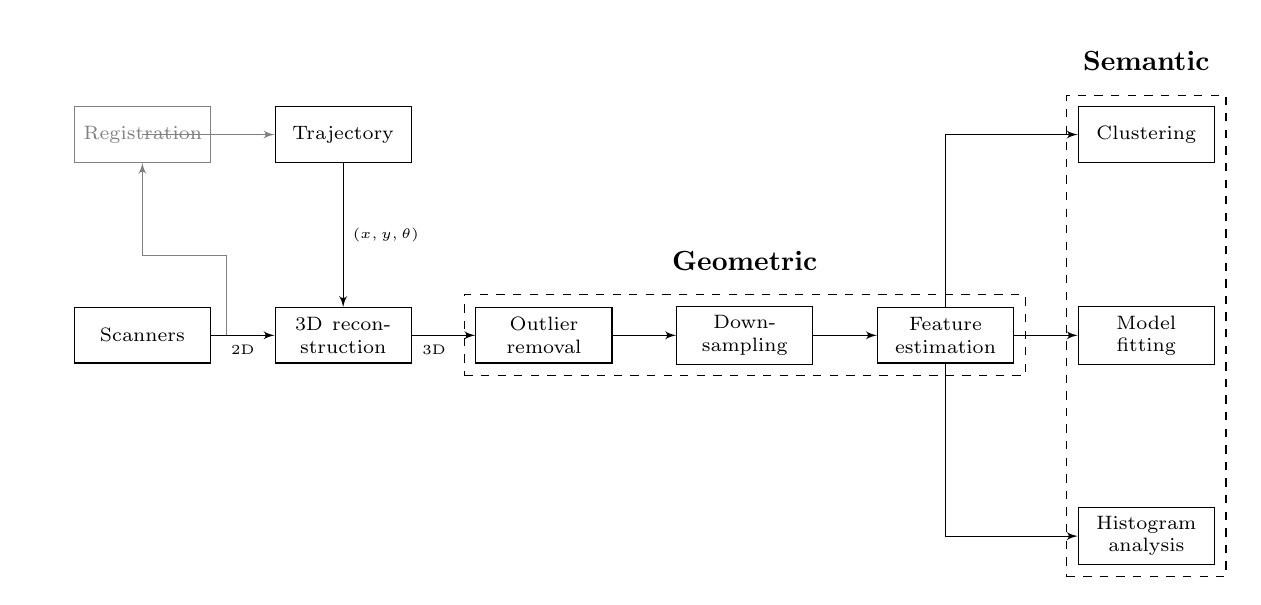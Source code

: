 % Define block styles
\tikzstyle{decision} = [diamond, draw, text width=3em, text badly centered, node distance=1.75cm, inner sep=0pt,execute at begin node=\tiny]
\tikzstyle{block} = [rectangle, draw, text width=4.25em, text centered, minimum height=2em, execute at begin node=\scriptsize]
\tikzstyle{line} = [draw, -latex',execute at begin node=\tiny]
\tikzstyle{cloud} = [draw, ellipse,fill=red!20, node distance=1.75cm, minimum height=1.5em]
%\tikzstyle{decision} = [diamond, draw, fill=blue!20, text width=4.5em, text badly centered, node distance=3cm, inner sep=0pt]
%\tikzstyle{block} = [rectangle, draw, fill=blue!20, text width=5em, text centered, rounded corners, minimum height=4em]
%\tikzstyle{line} = [draw, -latex']
%\tikzstyle{cloud} = [draw, ellipse,fill=red!20, node distance=3cm, minimum height=2em]

\tikzstyle{parallel} =  [draw,trapezium,trapezium left angle=70,trapezium right angle=-70,minimum height=4em]


\begin{tikzpicture}[node distance = 2.55cm, auto]
    % Place nodes
    \node [block] (pcAcq) {Scanners};
    \node [block, right of=pcAcq] (pCloud) {3D reconstruction};
    \node [block, above of=pCloud] (traj) {Trajectory};
    \node [block, right of=pCloud] (preProc) {Outlier removal};
    \node [block, right of=preProc] (pcDownsamp) {Down-sampling};
    \node [block, right of=pcDownsamp] (featEst) {Feature estimation};
    \node [block, right of=featEst] (modelFit) {Model fitting};
    \node [block, above of=modelFit] (clust) {Clustering};
    \node [block, below of=modelFit] (hist) {Histogram analysis};

    \node [block, gray, above of=pcAcq] (regist) {Registration};

    %\node[inner sep=0pt, below of=pCloud] (scannerBoard) {\includegraphics[width=.4\textwidth]{scannerBoard.png}};

    % Draw edges
    \path [line, gray] (pcAcq) -| node {} ([xshift=0.2cm,yshift=0.65cm]pcAcq.north east) -| (regist);
    \path [line, gray] (regist) |- (traj);

    \path [line] (pcAcq) -- node [below] {\tiny{2D}} (pCloud);
    \path [line] (traj) -- node {\tiny{$(x,y,\theta)$}} (pCloud);
    \path [line] (pCloud) -- node [below,pos=0.35] {\tiny{3D}} (preProc);
    \path [line] (preProc) -- (pcDownsamp);
    \path [line] (pcDownsamp) -- (featEst);

    \path [line] (featEst) -- (modelFit);

    \path [line] (featEst) |- (clust);

    \path [line] (featEst) |- (hist);

    %\draw[thick,dotted]     ($(clust.north west)+(-0.25,0.25)$) rectangle ($(hist.south east)+(0.25,-0.25)$);
    % Finally the blue dotted boxes are drawn as nodes fitted to other nodes
    \node (dottedbox) [draw, dashed, inner sep=0.4em, fit = (clust) (modelFit) (hist)] {};
    % Since these boxes are nodes, it is easy to put text above or below them
    \node at (dottedbox.north) [above, inner sep=3mm] {\textbf{Semantic}};

    \node (dottedbox) [draw, dashed, inner sep=0.4em, fit = (preProc) (pcDownsamp) (featEst)] {};
    % Since these boxes are nodes, it is easy to put text above or below them
    \node at (dottedbox.north) [above, inner sep=3mm] {\textbf{Geometric}};

\end{tikzpicture}